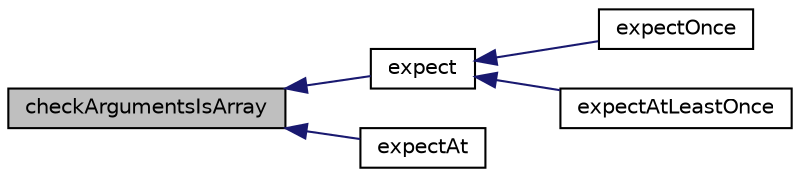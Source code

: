 digraph "checkArgumentsIsArray"
{
  edge [fontname="Helvetica",fontsize="10",labelfontname="Helvetica",labelfontsize="10"];
  node [fontname="Helvetica",fontsize="10",shape=record];
  rankdir="LR";
  Node1 [label="checkArgumentsIsArray",height=0.2,width=0.4,color="black", fillcolor="grey75", style="filled" fontcolor="black"];
  Node1 -> Node2 [dir="back",color="midnightblue",fontsize="10",style="solid",fontname="Helvetica"];
  Node2 [label="expect",height=0.2,width=0.4,color="black", fillcolor="white", style="filled",URL="$class_simple_mock.html#a388a6138e4309a29d701d1a868aacd1e"];
  Node2 -> Node3 [dir="back",color="midnightblue",fontsize="10",style="solid",fontname="Helvetica"];
  Node3 [label="expectOnce",height=0.2,width=0.4,color="black", fillcolor="white", style="filled",URL="$class_simple_mock.html#ae2d9ef313ed087c4c85d5fc9c5b5658c"];
  Node2 -> Node4 [dir="back",color="midnightblue",fontsize="10",style="solid",fontname="Helvetica"];
  Node4 [label="expectAtLeastOnce",height=0.2,width=0.4,color="black", fillcolor="white", style="filled",URL="$class_simple_mock.html#ae2f62a01a49e4e1c22cf713925f942d4"];
  Node1 -> Node5 [dir="back",color="midnightblue",fontsize="10",style="solid",fontname="Helvetica"];
  Node5 [label="expectAt",height=0.2,width=0.4,color="black", fillcolor="white", style="filled",URL="$class_simple_mock.html#a624ee9fd5b14c15570efa6ad1b7775ca"];
}
